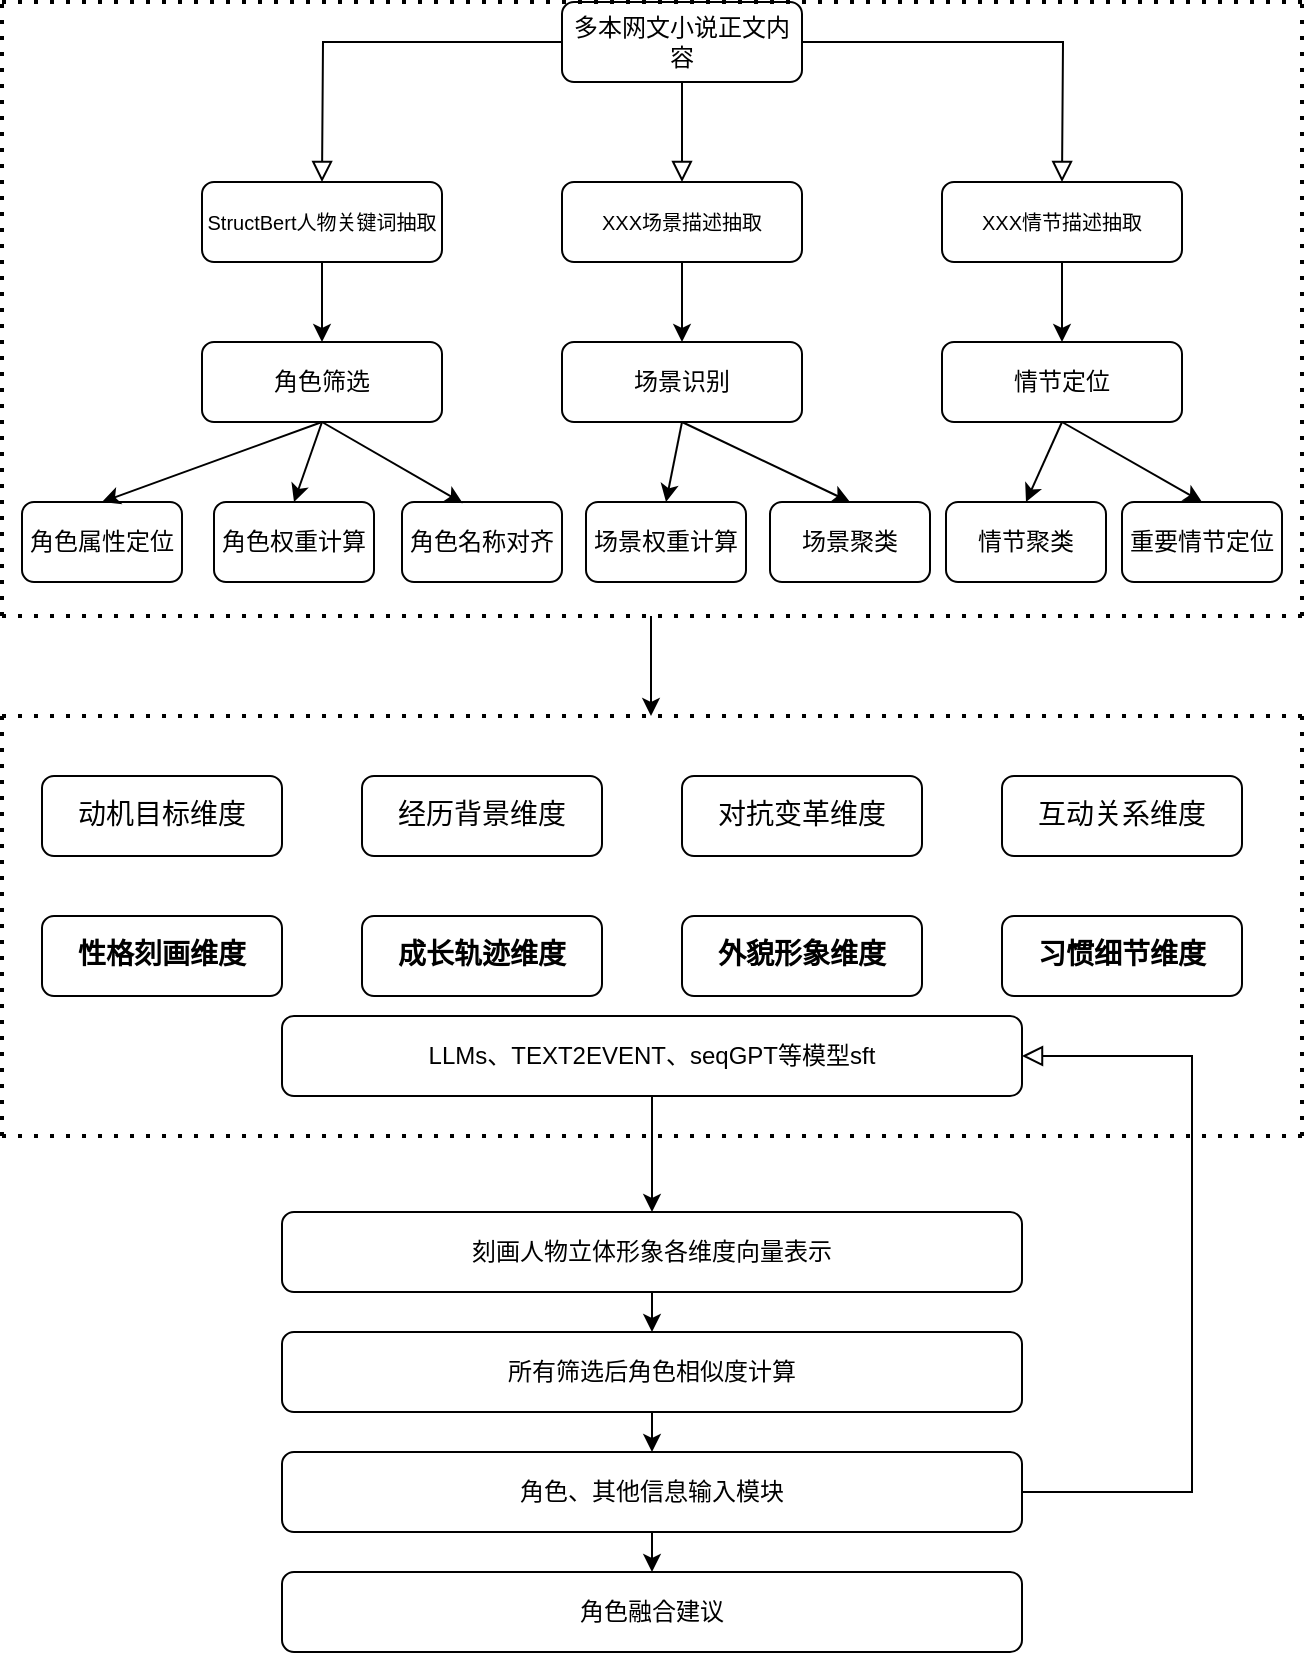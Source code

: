 <mxfile version="24.4.0" type="github">
  <diagram id="C5RBs43oDa-KdzZeNtuy" name="Page-1">
    <mxGraphModel dx="1050" dy="583" grid="1" gridSize="10" guides="1" tooltips="1" connect="1" arrows="1" fold="1" page="1" pageScale="1" pageWidth="827" pageHeight="1169" math="0" shadow="0">
      <root>
        <mxCell id="WIyWlLk6GJQsqaUBKTNV-0" />
        <mxCell id="WIyWlLk6GJQsqaUBKTNV-1" parent="WIyWlLk6GJQsqaUBKTNV-0" />
        <mxCell id="WIyWlLk6GJQsqaUBKTNV-2" value="" style="rounded=0;html=1;jettySize=auto;orthogonalLoop=1;fontSize=11;endArrow=block;endFill=0;endSize=8;strokeWidth=1;shadow=0;labelBackgroundColor=none;edgeStyle=orthogonalEdgeStyle;" parent="WIyWlLk6GJQsqaUBKTNV-1" source="WIyWlLk6GJQsqaUBKTNV-3" edge="1">
          <mxGeometry relative="1" as="geometry">
            <mxPoint x="220" y="133" as="targetPoint" />
          </mxGeometry>
        </mxCell>
        <mxCell id="WIyWlLk6GJQsqaUBKTNV-3" value="多本网文小说正文内容" style="rounded=1;whiteSpace=wrap;html=1;fontSize=12;glass=0;strokeWidth=1;shadow=0;" parent="WIyWlLk6GJQsqaUBKTNV-1" vertex="1">
          <mxGeometry x="340" y="43" width="120" height="40" as="geometry" />
        </mxCell>
        <mxCell id="mJR7JdLs0RT9bX_tm5gu-2" style="edgeStyle=orthogonalEdgeStyle;rounded=0;orthogonalLoop=1;jettySize=auto;html=1;exitX=0.5;exitY=1;exitDx=0;exitDy=0;entryX=0.5;entryY=0;entryDx=0;entryDy=0;" parent="WIyWlLk6GJQsqaUBKTNV-1" source="WIyWlLk6GJQsqaUBKTNV-7" target="WIyWlLk6GJQsqaUBKTNV-12" edge="1">
          <mxGeometry relative="1" as="geometry" />
        </mxCell>
        <mxCell id="WIyWlLk6GJQsqaUBKTNV-7" value="&lt;p class=&quot;MsoNormal&quot;&gt;&lt;font style=&quot;font-size: 10px;&quot;&gt;StructBert人物关键词抽取&lt;/font&gt;&lt;/p&gt;" style="rounded=1;whiteSpace=wrap;html=1;fontSize=12;glass=0;strokeWidth=1;shadow=0;" parent="WIyWlLk6GJQsqaUBKTNV-1" vertex="1">
          <mxGeometry x="160" y="133" width="120" height="40" as="geometry" />
        </mxCell>
        <mxCell id="WIyWlLk6GJQsqaUBKTNV-11" value="角色属性定位" style="rounded=1;whiteSpace=wrap;html=1;fontSize=12;glass=0;strokeWidth=1;shadow=0;" parent="WIyWlLk6GJQsqaUBKTNV-1" vertex="1">
          <mxGeometry x="70" y="293" width="80" height="40" as="geometry" />
        </mxCell>
        <mxCell id="WIyWlLk6GJQsqaUBKTNV-12" value="角色筛选" style="rounded=1;whiteSpace=wrap;html=1;fontSize=12;glass=0;strokeWidth=1;shadow=0;" parent="WIyWlLk6GJQsqaUBKTNV-1" vertex="1">
          <mxGeometry x="160" y="213" width="120" height="40" as="geometry" />
        </mxCell>
        <mxCell id="mJR7JdLs0RT9bX_tm5gu-5" style="edgeStyle=orthogonalEdgeStyle;rounded=0;orthogonalLoop=1;jettySize=auto;html=1;exitX=0.5;exitY=1;exitDx=0;exitDy=0;entryX=0.5;entryY=0;entryDx=0;entryDy=0;" parent="WIyWlLk6GJQsqaUBKTNV-1" source="mJR7JdLs0RT9bX_tm5gu-6" target="mJR7JdLs0RT9bX_tm5gu-9" edge="1">
          <mxGeometry relative="1" as="geometry" />
        </mxCell>
        <mxCell id="mJR7JdLs0RT9bX_tm5gu-6" value="&lt;p class=&quot;MsoNormal&quot;&gt;&lt;font style=&quot;font-size: 10px;&quot;&gt;XXX场景描述抽取&lt;/font&gt;&lt;/p&gt;" style="rounded=1;whiteSpace=wrap;html=1;fontSize=12;glass=0;strokeWidth=1;shadow=0;" parent="WIyWlLk6GJQsqaUBKTNV-1" vertex="1">
          <mxGeometry x="340" y="133" width="120" height="40" as="geometry" />
        </mxCell>
        <mxCell id="mJR7JdLs0RT9bX_tm5gu-7" value="角色名称对齐" style="rounded=1;whiteSpace=wrap;html=1;fontSize=12;glass=0;strokeWidth=1;shadow=0;" parent="WIyWlLk6GJQsqaUBKTNV-1" vertex="1">
          <mxGeometry x="260" y="293" width="80" height="40" as="geometry" />
        </mxCell>
        <mxCell id="mJR7JdLs0RT9bX_tm5gu-9" value="场景识别" style="rounded=1;whiteSpace=wrap;html=1;fontSize=12;glass=0;strokeWidth=1;shadow=0;" parent="WIyWlLk6GJQsqaUBKTNV-1" vertex="1">
          <mxGeometry x="340" y="213" width="120" height="40" as="geometry" />
        </mxCell>
        <mxCell id="mJR7JdLs0RT9bX_tm5gu-12" value="" style="rounded=0;html=1;jettySize=auto;orthogonalLoop=1;fontSize=11;endArrow=block;endFill=0;endSize=8;strokeWidth=1;shadow=0;labelBackgroundColor=none;edgeStyle=orthogonalEdgeStyle;exitX=0.5;exitY=1;exitDx=0;exitDy=0;entryX=0.5;entryY=0;entryDx=0;entryDy=0;" parent="WIyWlLk6GJQsqaUBKTNV-1" source="WIyWlLk6GJQsqaUBKTNV-3" target="mJR7JdLs0RT9bX_tm5gu-6" edge="1">
          <mxGeometry relative="1" as="geometry">
            <mxPoint x="350" y="73" as="sourcePoint" />
            <mxPoint x="230" y="143" as="targetPoint" />
            <Array as="points">
              <mxPoint x="400" y="123" />
              <mxPoint x="400" y="123" />
            </Array>
          </mxGeometry>
        </mxCell>
        <mxCell id="mJR7JdLs0RT9bX_tm5gu-13" value="" style="rounded=0;html=1;jettySize=auto;orthogonalLoop=1;fontSize=11;endArrow=block;endFill=0;endSize=8;strokeWidth=1;shadow=0;labelBackgroundColor=none;edgeStyle=orthogonalEdgeStyle;exitX=1;exitY=0.5;exitDx=0;exitDy=0;" parent="WIyWlLk6GJQsqaUBKTNV-1" source="WIyWlLk6GJQsqaUBKTNV-3" edge="1">
          <mxGeometry relative="1" as="geometry">
            <mxPoint x="710" y="63" as="sourcePoint" />
            <mxPoint x="590" y="133" as="targetPoint" />
          </mxGeometry>
        </mxCell>
        <mxCell id="mJR7JdLs0RT9bX_tm5gu-14" style="edgeStyle=orthogonalEdgeStyle;rounded=0;orthogonalLoop=1;jettySize=auto;html=1;exitX=0.5;exitY=1;exitDx=0;exitDy=0;entryX=0.5;entryY=0;entryDx=0;entryDy=0;" parent="WIyWlLk6GJQsqaUBKTNV-1" source="mJR7JdLs0RT9bX_tm5gu-15" target="mJR7JdLs0RT9bX_tm5gu-18" edge="1">
          <mxGeometry relative="1" as="geometry" />
        </mxCell>
        <mxCell id="mJR7JdLs0RT9bX_tm5gu-15" value="&lt;p class=&quot;MsoNormal&quot;&gt;&lt;font style=&quot;font-size: 10px;&quot;&gt;XXX情节描述抽取&lt;/font&gt;&lt;/p&gt;" style="rounded=1;whiteSpace=wrap;html=1;fontSize=12;glass=0;strokeWidth=1;shadow=0;" parent="WIyWlLk6GJQsqaUBKTNV-1" vertex="1">
          <mxGeometry x="530" y="133" width="120" height="40" as="geometry" />
        </mxCell>
        <mxCell id="mJR7JdLs0RT9bX_tm5gu-16" value="&lt;p class=&quot;MsoNormal&quot;&gt;&lt;span style=&quot;mso-spacerun:&#39;yes&#39;;font-family:宋体;font-size:10.5pt;&lt;br/&gt;mso-font-kerning:1.0pt;&quot;&gt;动机目标维度&lt;/span&gt;&lt;/p&gt;" style="rounded=1;whiteSpace=wrap;html=1;fontSize=12;glass=0;strokeWidth=1;shadow=0;" parent="WIyWlLk6GJQsqaUBKTNV-1" vertex="1">
          <mxGeometry x="80" y="430" width="120" height="40" as="geometry" />
        </mxCell>
        <mxCell id="mJR7JdLs0RT9bX_tm5gu-18" value="情节定位" style="rounded=1;whiteSpace=wrap;html=1;fontSize=12;glass=0;strokeWidth=1;shadow=0;" parent="WIyWlLk6GJQsqaUBKTNV-1" vertex="1">
          <mxGeometry x="530" y="213" width="120" height="40" as="geometry" />
        </mxCell>
        <mxCell id="xiwa6ENlaoKIlXkBNb6t-0" value="角色权重计算" style="rounded=1;whiteSpace=wrap;html=1;fontSize=12;glass=0;strokeWidth=1;shadow=0;" vertex="1" parent="WIyWlLk6GJQsqaUBKTNV-1">
          <mxGeometry x="166" y="293" width="80" height="40" as="geometry" />
        </mxCell>
        <mxCell id="xiwa6ENlaoKIlXkBNb6t-1" value="&lt;p class=&quot;MsoNormal&quot;&gt;&lt;span style=&quot;mso-spacerun:&#39;yes&#39;;font-family:宋体;font-size:10.5pt;&lt;br/&gt;mso-font-kerning:1.0pt;&quot;&gt;经历背景维度&lt;/span&gt;&lt;/p&gt;" style="rounded=1;whiteSpace=wrap;html=1;fontSize=12;glass=0;strokeWidth=1;shadow=0;" vertex="1" parent="WIyWlLk6GJQsqaUBKTNV-1">
          <mxGeometry x="240" y="430" width="120" height="40" as="geometry" />
        </mxCell>
        <mxCell id="xiwa6ENlaoKIlXkBNb6t-2" value="&lt;p class=&quot;MsoNormal&quot;&gt;&lt;span style=&quot;mso-spacerun:&#39;yes&#39;;font-family:宋体;font-size:10.5pt;&lt;br/&gt;mso-font-kerning:1.0pt;&quot;&gt;对抗变革维度&lt;/span&gt;&lt;/p&gt;" style="rounded=1;whiteSpace=wrap;html=1;fontSize=12;glass=0;strokeWidth=1;shadow=0;" vertex="1" parent="WIyWlLk6GJQsqaUBKTNV-1">
          <mxGeometry x="400" y="430" width="120" height="40" as="geometry" />
        </mxCell>
        <mxCell id="xiwa6ENlaoKIlXkBNb6t-3" value="&lt;p class=&quot;MsoNormal&quot;&gt;&lt;span style=&quot;mso-spacerun:&#39;yes&#39;;font-family:宋体;font-size:10.5pt;&lt;br/&gt;mso-font-kerning:1.0pt;&quot;&gt;互动关系维度&lt;/span&gt;&lt;/p&gt;" style="rounded=1;whiteSpace=wrap;html=1;fontSize=12;glass=0;strokeWidth=1;shadow=0;" vertex="1" parent="WIyWlLk6GJQsqaUBKTNV-1">
          <mxGeometry x="560" y="430" width="120" height="40" as="geometry" />
        </mxCell>
        <mxCell id="xiwa6ENlaoKIlXkBNb6t-4" value="&lt;p class=&quot;MsoNormal&quot;&gt;&lt;b&gt;&lt;span style=&quot;font-family: 宋体; font-size: 10.5pt;&quot;&gt;性格刻画维度&lt;/span&gt;&lt;/b&gt;&lt;/p&gt;" style="rounded=1;whiteSpace=wrap;html=1;fontSize=12;glass=0;strokeWidth=1;shadow=0;" vertex="1" parent="WIyWlLk6GJQsqaUBKTNV-1">
          <mxGeometry x="80" y="500" width="120" height="40" as="geometry" />
        </mxCell>
        <mxCell id="xiwa6ENlaoKIlXkBNb6t-5" value="&lt;p class=&quot;MsoNormal&quot;&gt;&lt;b&gt;&lt;span style=&quot;font-family: 宋体; font-size: 10.5pt;&quot;&gt;成长轨迹维度&lt;/span&gt;&lt;/b&gt;&lt;/p&gt;" style="rounded=1;whiteSpace=wrap;html=1;fontSize=12;glass=0;strokeWidth=1;shadow=0;" vertex="1" parent="WIyWlLk6GJQsqaUBKTNV-1">
          <mxGeometry x="240" y="500" width="120" height="40" as="geometry" />
        </mxCell>
        <mxCell id="xiwa6ENlaoKIlXkBNb6t-6" value="&lt;p class=&quot;MsoNormal&quot;&gt;&lt;b&gt;&lt;span style=&quot;font-family: 宋体; font-size: 10.5pt;&quot;&gt;外貌形象维度&lt;/span&gt;&lt;/b&gt;&lt;/p&gt;" style="rounded=1;whiteSpace=wrap;html=1;fontSize=12;glass=0;strokeWidth=1;shadow=0;" vertex="1" parent="WIyWlLk6GJQsqaUBKTNV-1">
          <mxGeometry x="400" y="500" width="120" height="40" as="geometry" />
        </mxCell>
        <mxCell id="xiwa6ENlaoKIlXkBNb6t-7" value="&lt;p class=&quot;MsoNormal&quot;&gt;&lt;b&gt;&lt;span style=&quot;font-family: 宋体; font-size: 10.5pt;&quot;&gt;习惯细节维度&lt;/span&gt;&lt;/b&gt;&lt;/p&gt;" style="rounded=1;whiteSpace=wrap;html=1;fontSize=12;glass=0;strokeWidth=1;shadow=0;" vertex="1" parent="WIyWlLk6GJQsqaUBKTNV-1">
          <mxGeometry x="560" y="500" width="120" height="40" as="geometry" />
        </mxCell>
        <mxCell id="xiwa6ENlaoKIlXkBNb6t-9" value="场景聚类" style="rounded=1;whiteSpace=wrap;html=1;fontSize=12;glass=0;strokeWidth=1;shadow=0;" vertex="1" parent="WIyWlLk6GJQsqaUBKTNV-1">
          <mxGeometry x="444" y="293" width="80" height="40" as="geometry" />
        </mxCell>
        <mxCell id="xiwa6ENlaoKIlXkBNb6t-10" value="场景权重计算" style="rounded=1;whiteSpace=wrap;html=1;fontSize=12;glass=0;strokeWidth=1;shadow=0;" vertex="1" parent="WIyWlLk6GJQsqaUBKTNV-1">
          <mxGeometry x="352" y="293" width="80" height="40" as="geometry" />
        </mxCell>
        <mxCell id="xiwa6ENlaoKIlXkBNb6t-11" value="情节聚类" style="rounded=1;whiteSpace=wrap;html=1;fontSize=12;glass=0;strokeWidth=1;shadow=0;" vertex="1" parent="WIyWlLk6GJQsqaUBKTNV-1">
          <mxGeometry x="532" y="293" width="80" height="40" as="geometry" />
        </mxCell>
        <mxCell id="xiwa6ENlaoKIlXkBNb6t-13" value="重要情节定位" style="rounded=1;whiteSpace=wrap;html=1;fontSize=12;glass=0;strokeWidth=1;shadow=0;" vertex="1" parent="WIyWlLk6GJQsqaUBKTNV-1">
          <mxGeometry x="620" y="293" width="80" height="40" as="geometry" />
        </mxCell>
        <mxCell id="xiwa6ENlaoKIlXkBNb6t-14" value="" style="endArrow=classic;html=1;rounded=0;entryX=0.38;entryY=0.015;entryDx=0;entryDy=0;entryPerimeter=0;" edge="1" parent="WIyWlLk6GJQsqaUBKTNV-1" target="mJR7JdLs0RT9bX_tm5gu-7">
          <mxGeometry width="50" height="50" relative="1" as="geometry">
            <mxPoint x="220" y="253" as="sourcePoint" />
            <mxPoint x="270" y="203" as="targetPoint" />
          </mxGeometry>
        </mxCell>
        <mxCell id="xiwa6ENlaoKIlXkBNb6t-16" value="" style="endArrow=classic;html=1;rounded=0;exitX=0.5;exitY=1;exitDx=0;exitDy=0;entryX=0.5;entryY=0;entryDx=0;entryDy=0;" edge="1" parent="WIyWlLk6GJQsqaUBKTNV-1" source="mJR7JdLs0RT9bX_tm5gu-9" target="xiwa6ENlaoKIlXkBNb6t-10">
          <mxGeometry width="50" height="50" relative="1" as="geometry">
            <mxPoint x="490" y="453" as="sourcePoint" />
            <mxPoint x="540" y="403" as="targetPoint" />
            <Array as="points" />
          </mxGeometry>
        </mxCell>
        <mxCell id="xiwa6ENlaoKIlXkBNb6t-19" value="" style="endArrow=classic;html=1;rounded=0;exitX=0.5;exitY=1;exitDx=0;exitDy=0;entryX=0.5;entryY=0;entryDx=0;entryDy=0;" edge="1" parent="WIyWlLk6GJQsqaUBKTNV-1" source="mJR7JdLs0RT9bX_tm5gu-9" target="xiwa6ENlaoKIlXkBNb6t-9">
          <mxGeometry width="50" height="50" relative="1" as="geometry">
            <mxPoint x="490" y="453" as="sourcePoint" />
            <mxPoint x="540" y="403" as="targetPoint" />
          </mxGeometry>
        </mxCell>
        <mxCell id="xiwa6ENlaoKIlXkBNb6t-20" value="" style="endArrow=classic;html=1;rounded=0;exitX=0.5;exitY=1;exitDx=0;exitDy=0;entryX=0.5;entryY=0;entryDx=0;entryDy=0;" edge="1" parent="WIyWlLk6GJQsqaUBKTNV-1" source="mJR7JdLs0RT9bX_tm5gu-18" target="xiwa6ENlaoKIlXkBNb6t-11">
          <mxGeometry width="50" height="50" relative="1" as="geometry">
            <mxPoint x="490" y="453" as="sourcePoint" />
            <mxPoint x="540" y="403" as="targetPoint" />
          </mxGeometry>
        </mxCell>
        <mxCell id="xiwa6ENlaoKIlXkBNb6t-21" value="" style="endArrow=classic;html=1;rounded=0;exitX=0.5;exitY=1;exitDx=0;exitDy=0;entryX=0.5;entryY=0;entryDx=0;entryDy=0;" edge="1" parent="WIyWlLk6GJQsqaUBKTNV-1" source="mJR7JdLs0RT9bX_tm5gu-18" target="xiwa6ENlaoKIlXkBNb6t-13">
          <mxGeometry width="50" height="50" relative="1" as="geometry">
            <mxPoint x="490" y="453" as="sourcePoint" />
            <mxPoint x="540" y="403" as="targetPoint" />
          </mxGeometry>
        </mxCell>
        <mxCell id="xiwa6ENlaoKIlXkBNb6t-23" value="" style="endArrow=none;dashed=1;html=1;dashPattern=1 3;strokeWidth=2;rounded=0;" edge="1" parent="WIyWlLk6GJQsqaUBKTNV-1">
          <mxGeometry width="50" height="50" relative="1" as="geometry">
            <mxPoint x="60" y="400" as="sourcePoint" />
            <mxPoint x="710" y="400" as="targetPoint" />
          </mxGeometry>
        </mxCell>
        <mxCell id="xiwa6ENlaoKIlXkBNb6t-24" value="" style="endArrow=none;dashed=1;html=1;dashPattern=1 3;strokeWidth=2;rounded=0;" edge="1" parent="WIyWlLk6GJQsqaUBKTNV-1">
          <mxGeometry width="50" height="50" relative="1" as="geometry">
            <mxPoint x="60" y="610" as="sourcePoint" />
            <mxPoint x="60" y="400" as="targetPoint" />
          </mxGeometry>
        </mxCell>
        <mxCell id="xiwa6ENlaoKIlXkBNb6t-25" value="" style="endArrow=none;dashed=1;html=1;dashPattern=1 3;strokeWidth=2;rounded=0;" edge="1" parent="WIyWlLk6GJQsqaUBKTNV-1">
          <mxGeometry width="50" height="50" relative="1" as="geometry">
            <mxPoint x="60" y="610" as="sourcePoint" />
            <mxPoint x="710" y="610" as="targetPoint" />
          </mxGeometry>
        </mxCell>
        <mxCell id="xiwa6ENlaoKIlXkBNb6t-26" value="" style="endArrow=none;dashed=1;html=1;dashPattern=1 3;strokeWidth=2;rounded=0;" edge="1" parent="WIyWlLk6GJQsqaUBKTNV-1">
          <mxGeometry width="50" height="50" relative="1" as="geometry">
            <mxPoint x="710" y="610" as="sourcePoint" />
            <mxPoint x="710" y="400" as="targetPoint" />
          </mxGeometry>
        </mxCell>
        <mxCell id="xiwa6ENlaoKIlXkBNb6t-27" value="" style="endArrow=classic;html=1;rounded=0;entryX=0.5;entryY=0;entryDx=0;entryDy=0;" edge="1" parent="WIyWlLk6GJQsqaUBKTNV-1" target="WIyWlLk6GJQsqaUBKTNV-11">
          <mxGeometry width="50" height="50" relative="1" as="geometry">
            <mxPoint x="220" y="253" as="sourcePoint" />
            <mxPoint x="480" y="403" as="targetPoint" />
          </mxGeometry>
        </mxCell>
        <mxCell id="xiwa6ENlaoKIlXkBNb6t-29" value="" style="endArrow=classic;html=1;rounded=0;entryX=0.5;entryY=0;entryDx=0;entryDy=0;" edge="1" parent="WIyWlLk6GJQsqaUBKTNV-1" target="xiwa6ENlaoKIlXkBNb6t-0">
          <mxGeometry width="50" height="50" relative="1" as="geometry">
            <mxPoint x="220" y="253" as="sourcePoint" />
            <mxPoint x="480" y="403" as="targetPoint" />
          </mxGeometry>
        </mxCell>
        <mxCell id="xiwa6ENlaoKIlXkBNb6t-30" value="刻画人物立体形象各维度向量表示" style="rounded=1;whiteSpace=wrap;html=1;fontSize=12;glass=0;strokeWidth=1;shadow=0;" vertex="1" parent="WIyWlLk6GJQsqaUBKTNV-1">
          <mxGeometry x="200" y="648" width="370" height="40" as="geometry" />
        </mxCell>
        <mxCell id="xiwa6ENlaoKIlXkBNb6t-31" value="LLMs、TEXT2EVENT、seqGPT等模型sft" style="rounded=1;whiteSpace=wrap;html=1;fontSize=12;glass=0;strokeWidth=1;shadow=0;" vertex="1" parent="WIyWlLk6GJQsqaUBKTNV-1">
          <mxGeometry x="200" y="550" width="370" height="40" as="geometry" />
        </mxCell>
        <mxCell id="xiwa6ENlaoKIlXkBNb6t-33" value="所有筛选后角色相似度计算" style="rounded=1;whiteSpace=wrap;html=1;fontSize=12;glass=0;strokeWidth=1;shadow=0;" vertex="1" parent="WIyWlLk6GJQsqaUBKTNV-1">
          <mxGeometry x="200" y="708" width="370" height="40" as="geometry" />
        </mxCell>
        <mxCell id="xiwa6ENlaoKIlXkBNb6t-34" value="角色、其他信息输入模块" style="rounded=1;whiteSpace=wrap;html=1;fontSize=12;glass=0;strokeWidth=1;shadow=0;" vertex="1" parent="WIyWlLk6GJQsqaUBKTNV-1">
          <mxGeometry x="200" y="768" width="370" height="40" as="geometry" />
        </mxCell>
        <mxCell id="xiwa6ENlaoKIlXkBNb6t-35" value="角色融合建议" style="rounded=1;whiteSpace=wrap;html=1;fontSize=12;glass=0;strokeWidth=1;shadow=0;" vertex="1" parent="WIyWlLk6GJQsqaUBKTNV-1">
          <mxGeometry x="200" y="828" width="370" height="40" as="geometry" />
        </mxCell>
        <mxCell id="xiwa6ENlaoKIlXkBNb6t-37" value="" style="rounded=0;html=1;jettySize=auto;orthogonalLoop=1;fontSize=11;endArrow=block;endFill=0;endSize=8;strokeWidth=1;shadow=0;labelBackgroundColor=none;edgeStyle=orthogonalEdgeStyle;entryX=1;entryY=0.5;entryDx=0;entryDy=0;exitX=1;exitY=0.5;exitDx=0;exitDy=0;" edge="1" parent="WIyWlLk6GJQsqaUBKTNV-1" source="xiwa6ENlaoKIlXkBNb6t-34" target="xiwa6ENlaoKIlXkBNb6t-31">
          <mxGeometry relative="1" as="geometry">
            <mxPoint x="585" y="570" as="targetPoint" />
            <mxPoint x="585" y="788" as="sourcePoint" />
            <Array as="points">
              <mxPoint x="655" y="788" />
              <mxPoint x="655" y="570" />
            </Array>
          </mxGeometry>
        </mxCell>
        <mxCell id="xiwa6ENlaoKIlXkBNb6t-40" value="" style="endArrow=classic;html=1;rounded=0;entryX=0.5;entryY=0;entryDx=0;entryDy=0;exitX=0.5;exitY=1;exitDx=0;exitDy=0;" edge="1" parent="WIyWlLk6GJQsqaUBKTNV-1" source="xiwa6ENlaoKIlXkBNb6t-33" target="xiwa6ENlaoKIlXkBNb6t-34">
          <mxGeometry width="50" height="50" relative="1" as="geometry">
            <mxPoint x="430" y="718" as="sourcePoint" />
            <mxPoint x="480" y="668" as="targetPoint" />
          </mxGeometry>
        </mxCell>
        <mxCell id="xiwa6ENlaoKIlXkBNb6t-41" value="" style="endArrow=classic;html=1;rounded=0;exitX=0.5;exitY=1;exitDx=0;exitDy=0;entryX=0.5;entryY=0;entryDx=0;entryDy=0;" edge="1" parent="WIyWlLk6GJQsqaUBKTNV-1" source="xiwa6ENlaoKIlXkBNb6t-31" target="xiwa6ENlaoKIlXkBNb6t-30">
          <mxGeometry width="50" height="50" relative="1" as="geometry">
            <mxPoint x="430" y="776" as="sourcePoint" />
            <mxPoint x="480" y="726" as="targetPoint" />
          </mxGeometry>
        </mxCell>
        <mxCell id="xiwa6ENlaoKIlXkBNb6t-42" value="" style="endArrow=classic;html=1;rounded=0;entryX=0.5;entryY=0;entryDx=0;entryDy=0;exitX=0.5;exitY=1;exitDx=0;exitDy=0;" edge="1" parent="WIyWlLk6GJQsqaUBKTNV-1" source="xiwa6ENlaoKIlXkBNb6t-30" target="xiwa6ENlaoKIlXkBNb6t-33">
          <mxGeometry width="50" height="50" relative="1" as="geometry">
            <mxPoint x="430" y="718" as="sourcePoint" />
            <mxPoint x="480" y="668" as="targetPoint" />
          </mxGeometry>
        </mxCell>
        <mxCell id="xiwa6ENlaoKIlXkBNb6t-43" value="" style="endArrow=classic;html=1;rounded=0;exitX=0.5;exitY=1;exitDx=0;exitDy=0;entryX=0.5;entryY=0;entryDx=0;entryDy=0;" edge="1" parent="WIyWlLk6GJQsqaUBKTNV-1" source="xiwa6ENlaoKIlXkBNb6t-34" target="xiwa6ENlaoKIlXkBNb6t-35">
          <mxGeometry width="50" height="50" relative="1" as="geometry">
            <mxPoint x="430" y="718" as="sourcePoint" />
            <mxPoint x="480" y="668" as="targetPoint" />
          </mxGeometry>
        </mxCell>
        <mxCell id="xiwa6ENlaoKIlXkBNb6t-45" value="" style="endArrow=none;dashed=1;html=1;dashPattern=1 3;strokeWidth=2;rounded=0;" edge="1" parent="WIyWlLk6GJQsqaUBKTNV-1">
          <mxGeometry width="50" height="50" relative="1" as="geometry">
            <mxPoint x="60" y="350" as="sourcePoint" />
            <mxPoint x="710" y="350" as="targetPoint" />
          </mxGeometry>
        </mxCell>
        <mxCell id="xiwa6ENlaoKIlXkBNb6t-46" value="" style="endArrow=none;dashed=1;html=1;dashPattern=1 3;strokeWidth=2;rounded=0;" edge="1" parent="WIyWlLk6GJQsqaUBKTNV-1">
          <mxGeometry width="50" height="50" relative="1" as="geometry">
            <mxPoint x="60" y="43" as="sourcePoint" />
            <mxPoint x="710" y="43" as="targetPoint" />
          </mxGeometry>
        </mxCell>
        <mxCell id="xiwa6ENlaoKIlXkBNb6t-47" value="" style="endArrow=none;dashed=1;html=1;dashPattern=1 3;strokeWidth=2;rounded=0;" edge="1" parent="WIyWlLk6GJQsqaUBKTNV-1">
          <mxGeometry width="50" height="50" relative="1" as="geometry">
            <mxPoint x="60" y="350" as="sourcePoint" />
            <mxPoint x="60" y="43" as="targetPoint" />
          </mxGeometry>
        </mxCell>
        <mxCell id="xiwa6ENlaoKIlXkBNb6t-48" value="" style="endArrow=none;dashed=1;html=1;dashPattern=1 3;strokeWidth=2;rounded=0;" edge="1" parent="WIyWlLk6GJQsqaUBKTNV-1">
          <mxGeometry width="50" height="50" relative="1" as="geometry">
            <mxPoint x="710" y="350" as="sourcePoint" />
            <mxPoint x="710" y="43" as="targetPoint" />
          </mxGeometry>
        </mxCell>
        <mxCell id="xiwa6ENlaoKIlXkBNb6t-49" value="" style="endArrow=classic;html=1;rounded=0;" edge="1" parent="WIyWlLk6GJQsqaUBKTNV-1">
          <mxGeometry width="50" height="50" relative="1" as="geometry">
            <mxPoint x="384.5" y="350" as="sourcePoint" />
            <mxPoint x="384.5" y="400" as="targetPoint" />
          </mxGeometry>
        </mxCell>
      </root>
    </mxGraphModel>
  </diagram>
</mxfile>

